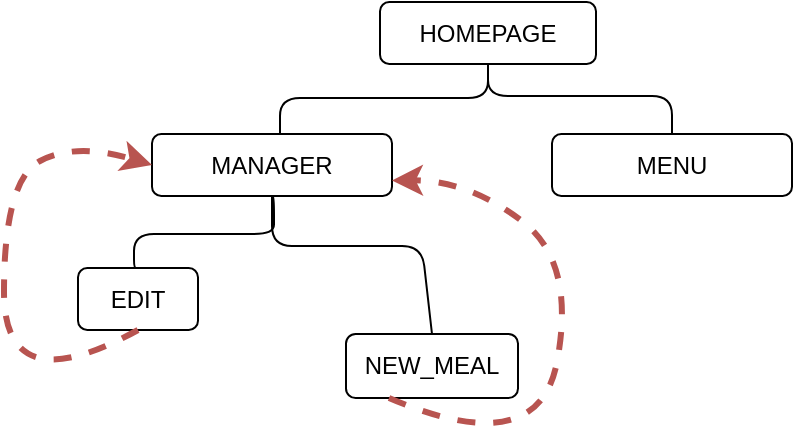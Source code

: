 <mxfile version="13.9.6" type="github">
  <diagram id="fmoOgIwc2Ryi2yWn_nhG" name="Page-1">
    <mxGraphModel dx="585" dy="458" grid="0" gridSize="10" guides="1" tooltips="1" connect="1" arrows="1" fold="1" page="0" pageScale="1" pageWidth="827" pageHeight="1169" math="0" shadow="0">
      <root>
        <mxCell id="0" />
        <mxCell id="1" parent="0" />
        <mxCell id="tlHwndu2FwY0ey7UhcEU-4" style="edgeStyle=orthogonalEdgeStyle;rounded=1;orthogonalLoop=1;jettySize=auto;html=1;endArrow=none;endFill=0;" edge="1" parent="1" source="tlHwndu2FwY0ey7UhcEU-1" target="tlHwndu2FwY0ey7UhcEU-2">
          <mxGeometry relative="1" as="geometry">
            <Array as="points">
              <mxPoint x="303" y="137" />
              <mxPoint x="199" y="137" />
            </Array>
          </mxGeometry>
        </mxCell>
        <mxCell id="tlHwndu2FwY0ey7UhcEU-1" value="HOMEPAGE" style="rounded=1;whiteSpace=wrap;html=1;" vertex="1" parent="1">
          <mxGeometry x="249" y="89" width="108" height="31" as="geometry" />
        </mxCell>
        <mxCell id="tlHwndu2FwY0ey7UhcEU-2" value="MANAGER" style="rounded=1;whiteSpace=wrap;html=1;" vertex="1" parent="1">
          <mxGeometry x="135" y="155" width="120" height="31" as="geometry" />
        </mxCell>
        <mxCell id="tlHwndu2FwY0ey7UhcEU-3" value="MENU" style="rounded=1;whiteSpace=wrap;html=1;" vertex="1" parent="1">
          <mxGeometry x="335" y="155" width="120" height="31" as="geometry" />
        </mxCell>
        <mxCell id="tlHwndu2FwY0ey7UhcEU-5" style="edgeStyle=orthogonalEdgeStyle;rounded=1;orthogonalLoop=1;jettySize=auto;html=1;endArrow=none;endFill=0;entryX=0.5;entryY=0;entryDx=0;entryDy=0;exitX=0.5;exitY=1;exitDx=0;exitDy=0;" edge="1" parent="1" source="tlHwndu2FwY0ey7UhcEU-1" target="tlHwndu2FwY0ey7UhcEU-3">
          <mxGeometry relative="1" as="geometry">
            <mxPoint x="313" y="130" as="sourcePoint" />
            <mxPoint x="209" y="167" as="targetPoint" />
            <Array as="points">
              <mxPoint x="303" y="136" />
              <mxPoint x="395" y="136" />
            </Array>
          </mxGeometry>
        </mxCell>
        <mxCell id="tlHwndu2FwY0ey7UhcEU-6" value="EDIT" style="rounded=1;whiteSpace=wrap;html=1;" vertex="1" parent="1">
          <mxGeometry x="98" y="222" width="60" height="31" as="geometry" />
        </mxCell>
        <mxCell id="tlHwndu2FwY0ey7UhcEU-7" value="NEW_MEAL" style="rounded=1;whiteSpace=wrap;html=1;" vertex="1" parent="1">
          <mxGeometry x="232" y="255" width="86" height="32" as="geometry" />
        </mxCell>
        <mxCell id="tlHwndu2FwY0ey7UhcEU-8" style="edgeStyle=orthogonalEdgeStyle;rounded=1;orthogonalLoop=1;jettySize=auto;html=1;endArrow=none;endFill=0;exitX=0.5;exitY=1;exitDx=0;exitDy=0;entryX=0.5;entryY=0;entryDx=0;entryDy=0;" edge="1" parent="1" source="tlHwndu2FwY0ey7UhcEU-2" target="tlHwndu2FwY0ey7UhcEU-6">
          <mxGeometry relative="1" as="geometry">
            <mxPoint x="196" y="195" as="sourcePoint" />
            <mxPoint x="92" y="230" as="targetPoint" />
            <Array as="points">
              <mxPoint x="196" y="186" />
              <mxPoint x="196" y="205" />
              <mxPoint x="126" y="205" />
            </Array>
          </mxGeometry>
        </mxCell>
        <mxCell id="tlHwndu2FwY0ey7UhcEU-12" value="" style="endArrow=none;html=1;exitX=0.5;exitY=1;exitDx=0;exitDy=0;entryX=0.5;entryY=0;entryDx=0;entryDy=0;rounded=1;" edge="1" parent="1" source="tlHwndu2FwY0ey7UhcEU-2" target="tlHwndu2FwY0ey7UhcEU-7">
          <mxGeometry width="50" height="50" relative="1" as="geometry">
            <mxPoint x="236" y="280" as="sourcePoint" />
            <mxPoint x="286" y="230" as="targetPoint" />
            <Array as="points">
              <mxPoint x="195" y="211" />
              <mxPoint x="270" y="211" />
            </Array>
          </mxGeometry>
        </mxCell>
        <mxCell id="tlHwndu2FwY0ey7UhcEU-13" value="" style="curved=1;endArrow=classic;html=1;exitX=0.25;exitY=1;exitDx=0;exitDy=0;entryX=1;entryY=0.75;entryDx=0;entryDy=0;fillColor=#f8cecc;strokeColor=#b85450;dashed=1;strokeWidth=3;" edge="1" parent="1" source="tlHwndu2FwY0ey7UhcEU-7" target="tlHwndu2FwY0ey7UhcEU-2">
          <mxGeometry width="50" height="50" relative="1" as="geometry">
            <mxPoint x="238" y="280" as="sourcePoint" />
            <mxPoint x="129" y="380" as="targetPoint" />
            <Array as="points">
              <mxPoint x="328" y="319" />
              <mxPoint x="347" y="219" />
              <mxPoint x="293" y="178" />
            </Array>
          </mxGeometry>
        </mxCell>
        <mxCell id="tlHwndu2FwY0ey7UhcEU-14" value="" style="curved=1;endArrow=classic;html=1;exitX=0.5;exitY=1;exitDx=0;exitDy=0;entryX=0;entryY=0.5;entryDx=0;entryDy=0;fillColor=#f8cecc;strokeColor=#b85450;dashed=1;strokeWidth=3;" edge="1" parent="1" source="tlHwndu2FwY0ey7UhcEU-6" target="tlHwndu2FwY0ey7UhcEU-2">
          <mxGeometry width="50" height="50" relative="1" as="geometry">
            <mxPoint x="263.5" y="297" as="sourcePoint" />
            <mxPoint x="265" y="188.25" as="targetPoint" />
            <Array as="points">
              <mxPoint x="61" y="290" />
              <mxPoint x="61" y="178" />
              <mxPoint x="97" y="159" />
            </Array>
          </mxGeometry>
        </mxCell>
      </root>
    </mxGraphModel>
  </diagram>
</mxfile>
